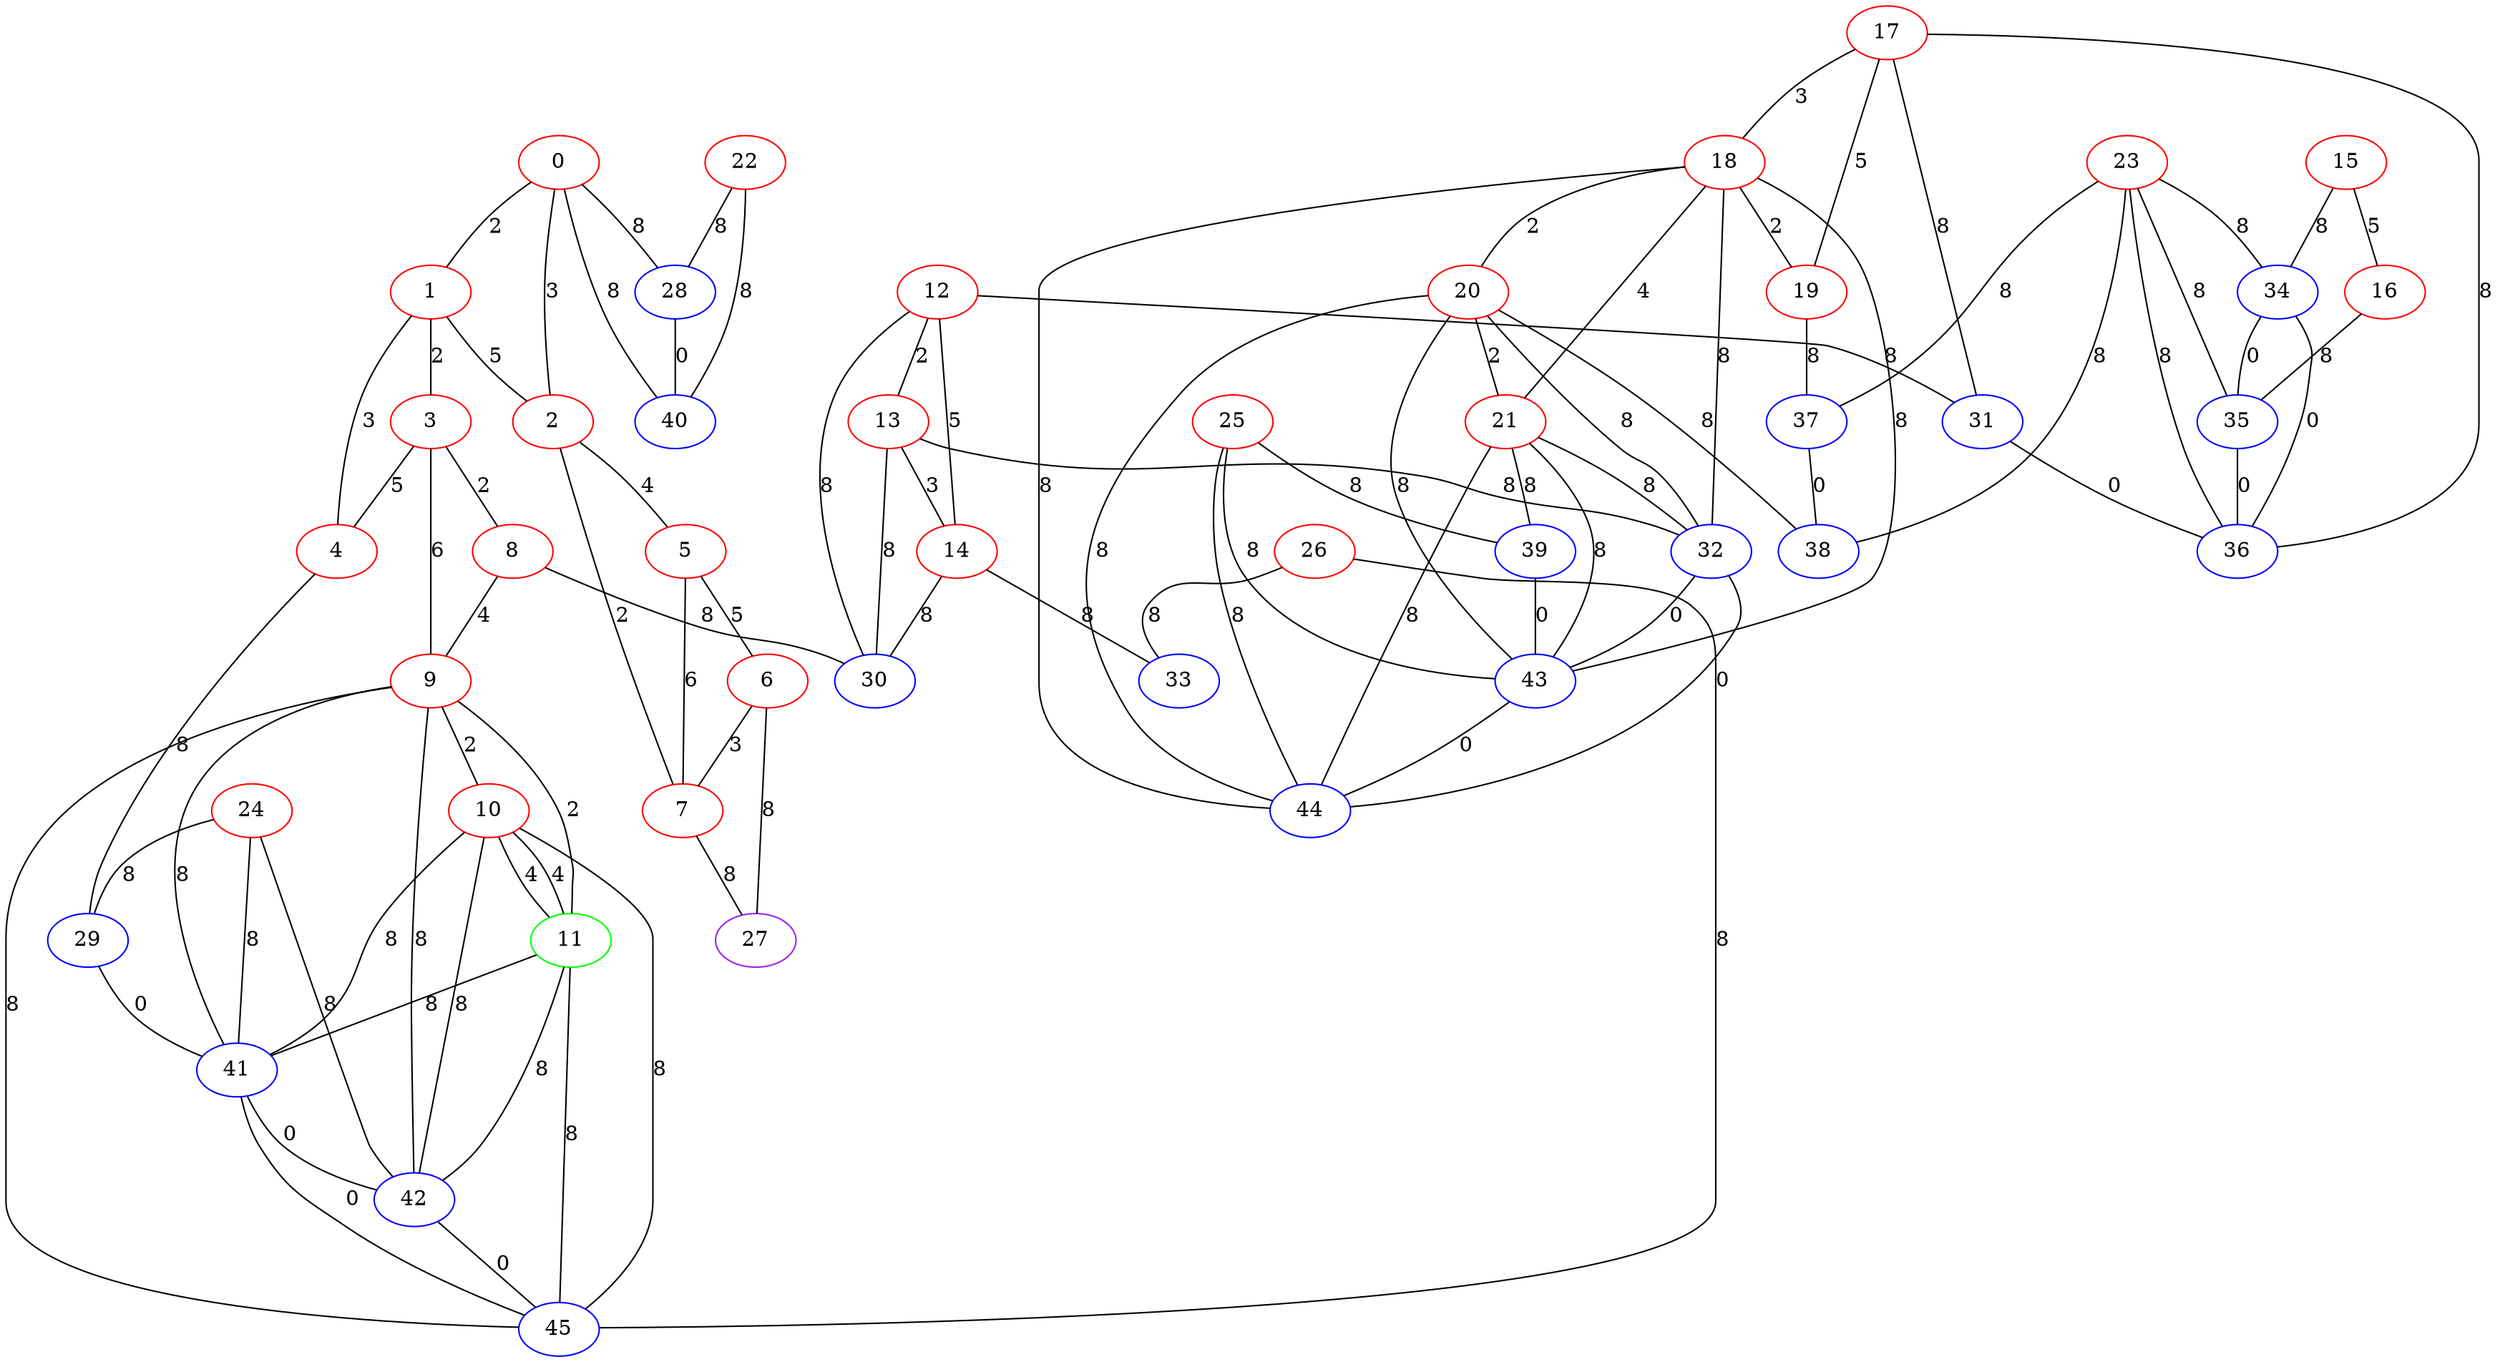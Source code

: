 graph "" {
0 [color=red, weight=1];
1 [color=red, weight=1];
2 [color=red, weight=1];
3 [color=red, weight=1];
4 [color=red, weight=1];
5 [color=red, weight=1];
6 [color=red, weight=1];
7 [color=red, weight=1];
8 [color=red, weight=1];
9 [color=red, weight=1];
10 [color=red, weight=1];
11 [color=green, weight=2];
12 [color=red, weight=1];
13 [color=red, weight=1];
14 [color=red, weight=1];
15 [color=red, weight=1];
16 [color=red, weight=1];
17 [color=red, weight=1];
18 [color=red, weight=1];
19 [color=red, weight=1];
20 [color=red, weight=1];
21 [color=red, weight=1];
22 [color=red, weight=1];
23 [color=red, weight=1];
24 [color=red, weight=1];
25 [color=red, weight=1];
26 [color=red, weight=1];
27 [color=purple, weight=4];
28 [color=blue, weight=3];
29 [color=blue, weight=3];
30 [color=blue, weight=3];
31 [color=blue, weight=3];
32 [color=blue, weight=3];
33 [color=blue, weight=3];
34 [color=blue, weight=3];
35 [color=blue, weight=3];
36 [color=blue, weight=3];
37 [color=blue, weight=3];
38 [color=blue, weight=3];
39 [color=blue, weight=3];
40 [color=blue, weight=3];
41 [color=blue, weight=3];
42 [color=blue, weight=3];
43 [color=blue, weight=3];
44 [color=blue, weight=3];
45 [color=blue, weight=3];
0 -- 40  [key=0, label=8];
0 -- 1  [key=0, label=2];
0 -- 2  [key=0, label=3];
0 -- 28  [key=0, label=8];
1 -- 2  [key=0, label=5];
1 -- 3  [key=0, label=2];
1 -- 4  [key=0, label=3];
2 -- 5  [key=0, label=4];
2 -- 7  [key=0, label=2];
3 -- 8  [key=0, label=2];
3 -- 4  [key=0, label=5];
3 -- 9  [key=0, label=6];
4 -- 29  [key=0, label=8];
5 -- 6  [key=0, label=5];
5 -- 7  [key=0, label=6];
6 -- 27  [key=0, label=8];
6 -- 7  [key=0, label=3];
7 -- 27  [key=0, label=8];
8 -- 9  [key=0, label=4];
8 -- 30  [key=0, label=8];
9 -- 41  [key=0, label=8];
9 -- 10  [key=0, label=2];
9 -- 11  [key=0, label=2];
9 -- 45  [key=0, label=8];
9 -- 42  [key=0, label=8];
10 -- 42  [key=0, label=8];
10 -- 11  [key=0, label=4];
10 -- 11  [key=1, label=4];
10 -- 45  [key=0, label=8];
10 -- 41  [key=0, label=8];
11 -- 45  [key=0, label=8];
11 -- 42  [key=0, label=8];
11 -- 41  [key=0, label=8];
12 -- 30  [key=0, label=8];
12 -- 13  [key=0, label=2];
12 -- 14  [key=0, label=5];
12 -- 31  [key=0, label=8];
13 -- 32  [key=0, label=8];
13 -- 30  [key=0, label=8];
13 -- 14  [key=0, label=3];
14 -- 33  [key=0, label=8];
14 -- 30  [key=0, label=8];
15 -- 16  [key=0, label=5];
15 -- 34  [key=0, label=8];
16 -- 35  [key=0, label=8];
17 -- 18  [key=0, label=3];
17 -- 19  [key=0, label=5];
17 -- 36  [key=0, label=8];
17 -- 31  [key=0, label=8];
18 -- 32  [key=0, label=8];
18 -- 43  [key=0, label=8];
18 -- 44  [key=0, label=8];
18 -- 19  [key=0, label=2];
18 -- 20  [key=0, label=2];
18 -- 21  [key=0, label=4];
19 -- 37  [key=0, label=8];
20 -- 32  [key=0, label=8];
20 -- 38  [key=0, label=8];
20 -- 43  [key=0, label=8];
20 -- 44  [key=0, label=8];
20 -- 21  [key=0, label=2];
21 -- 32  [key=0, label=8];
21 -- 39  [key=0, label=8];
21 -- 43  [key=0, label=8];
21 -- 44  [key=0, label=8];
22 -- 40  [key=0, label=8];
22 -- 28  [key=0, label=8];
23 -- 34  [key=0, label=8];
23 -- 35  [key=0, label=8];
23 -- 36  [key=0, label=8];
23 -- 37  [key=0, label=8];
23 -- 38  [key=0, label=8];
24 -- 41  [key=0, label=8];
24 -- 42  [key=0, label=8];
24 -- 29  [key=0, label=8];
25 -- 43  [key=0, label=8];
25 -- 44  [key=0, label=8];
25 -- 39  [key=0, label=8];
26 -- 33  [key=0, label=8];
26 -- 45  [key=0, label=8];
28 -- 40  [key=0, label=0];
29 -- 41  [key=0, label=0];
31 -- 36  [key=0, label=0];
32 -- 43  [key=0, label=0];
32 -- 44  [key=0, label=0];
34 -- 35  [key=0, label=0];
34 -- 36  [key=0, label=0];
35 -- 36  [key=0, label=0];
37 -- 38  [key=0, label=0];
39 -- 43  [key=0, label=0];
41 -- 42  [key=0, label=0];
41 -- 45  [key=0, label=0];
42 -- 45  [key=0, label=0];
43 -- 44  [key=0, label=0];
}
